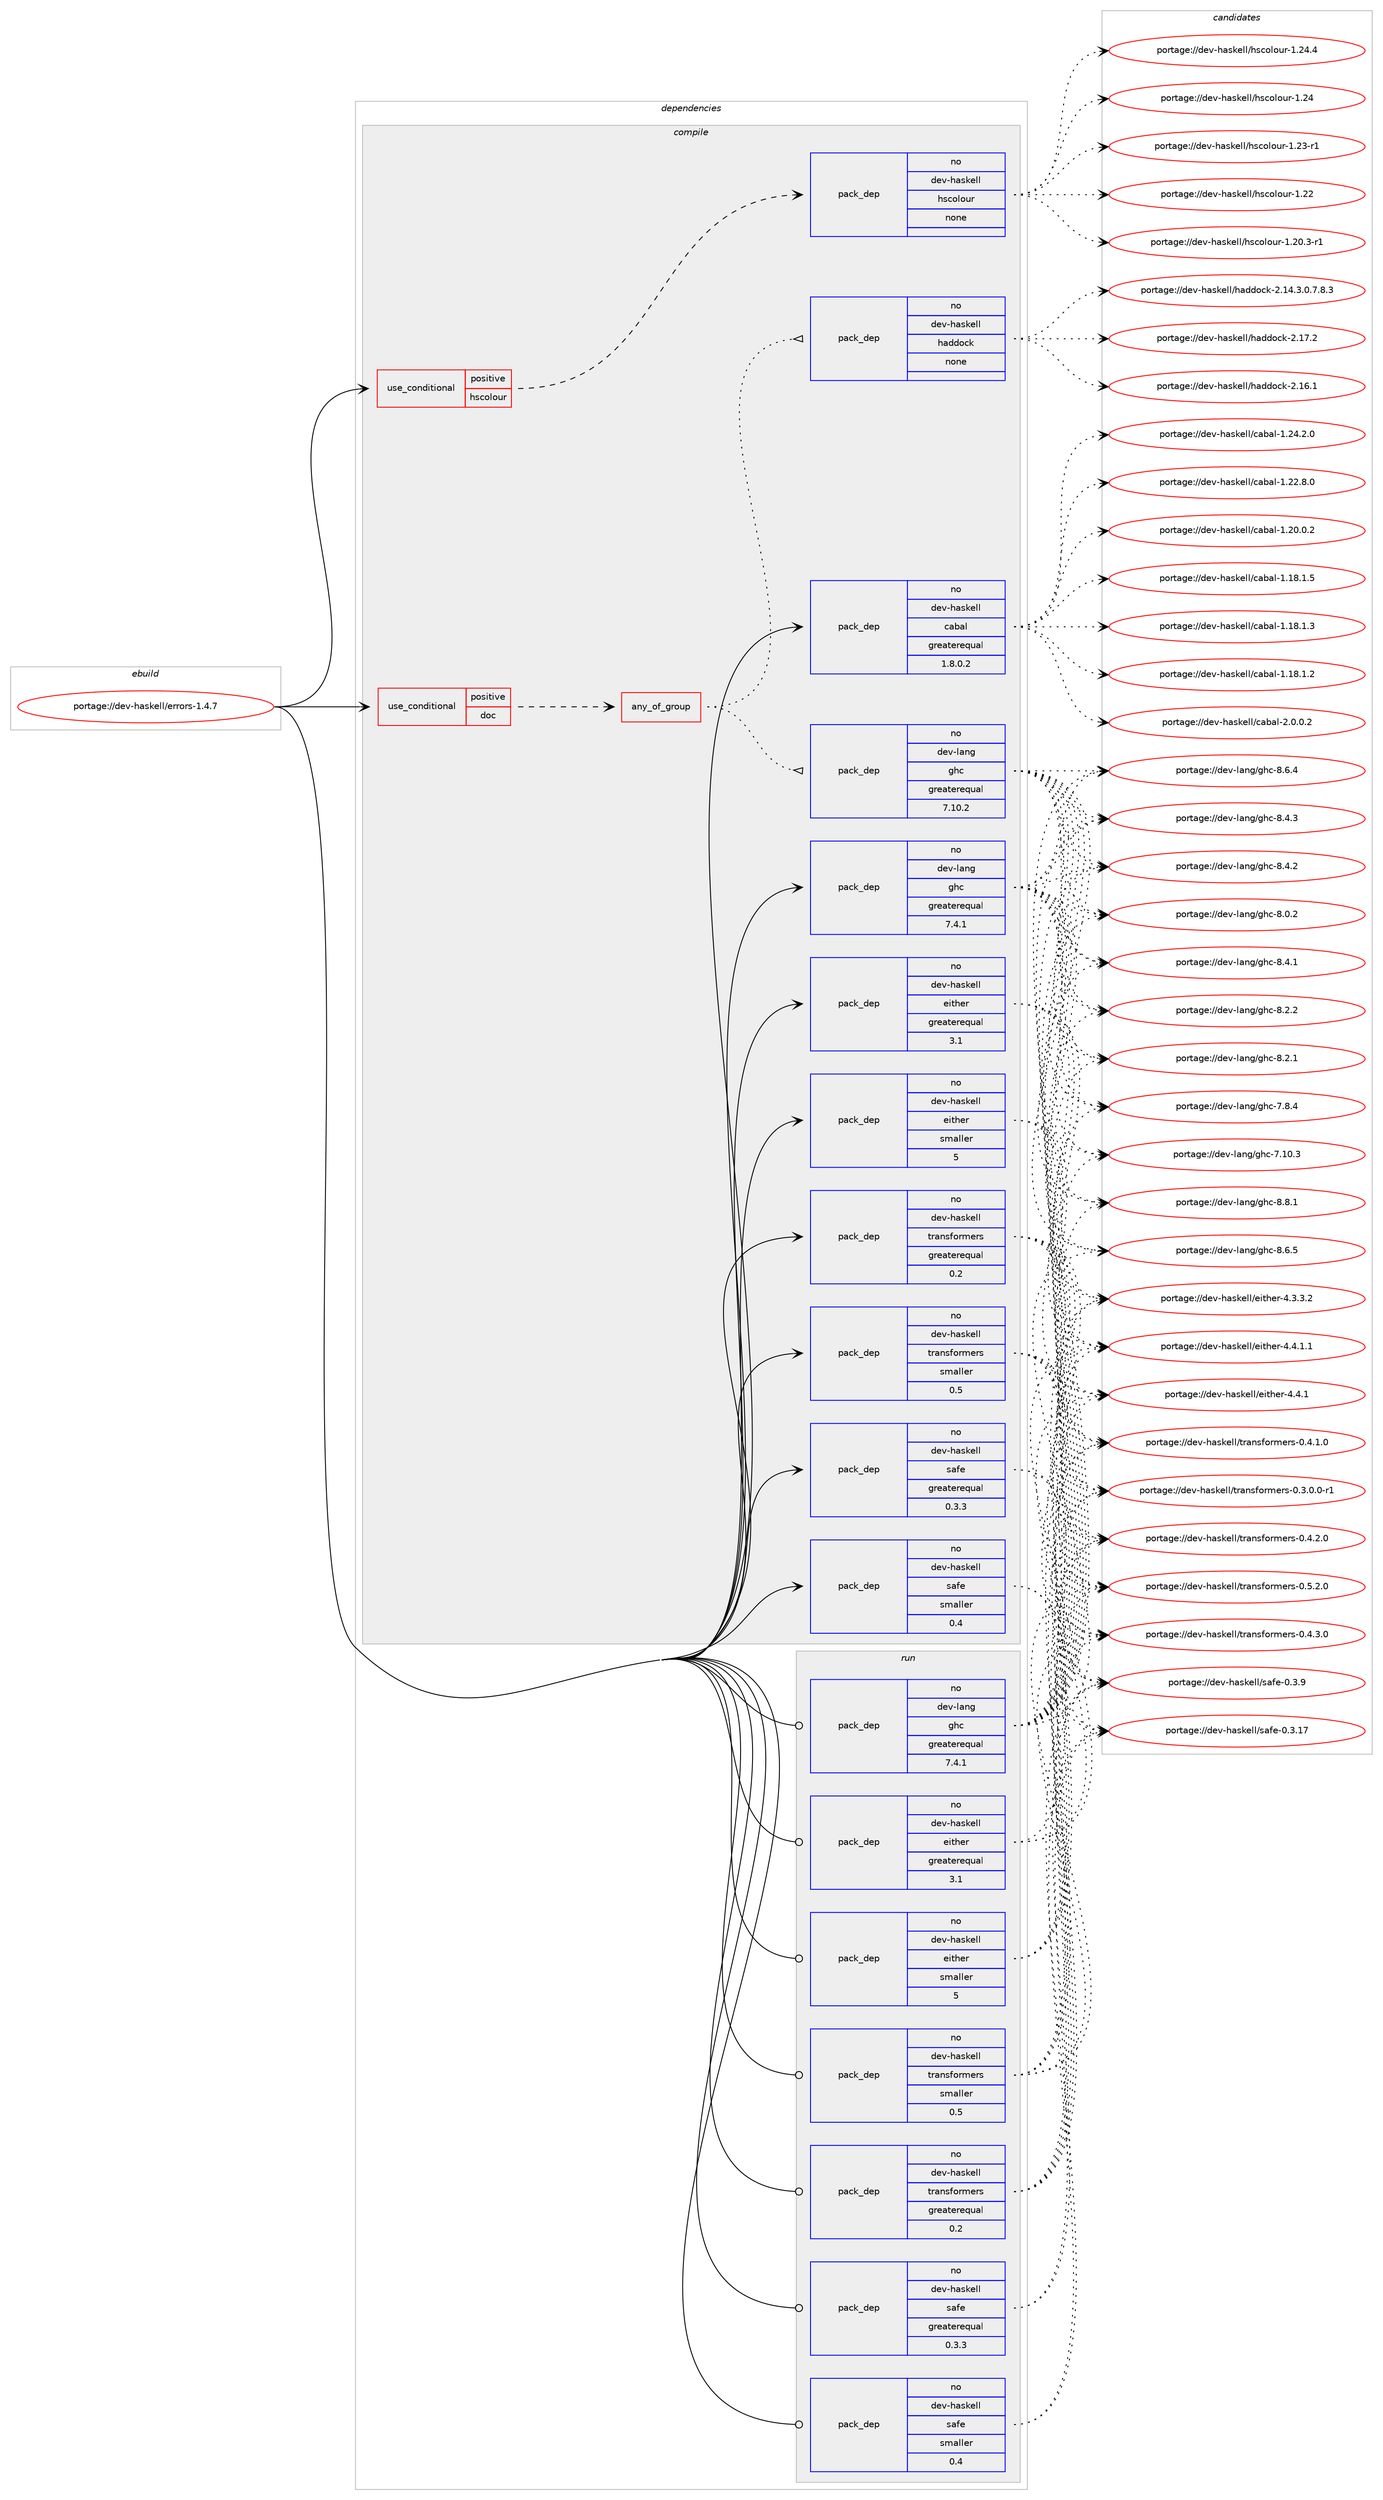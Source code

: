 digraph prolog {

# *************
# Graph options
# *************

newrank=true;
concentrate=true;
compound=true;
graph [rankdir=LR,fontname=Helvetica,fontsize=10,ranksep=1.5];#, ranksep=2.5, nodesep=0.2];
edge  [arrowhead=vee];
node  [fontname=Helvetica,fontsize=10];

# **********
# The ebuild
# **********

subgraph cluster_leftcol {
color=gray;
label=<<i>ebuild</i>>;
id [label="portage://dev-haskell/errors-1.4.7", color=red, width=4, href="../dev-haskell/errors-1.4.7.svg"];
}

# ****************
# The dependencies
# ****************

subgraph cluster_midcol {
color=gray;
label=<<i>dependencies</i>>;
subgraph cluster_compile {
fillcolor="#eeeeee";
style=filled;
label=<<i>compile</i>>;
subgraph cond134064 {
dependency563481 [label=<<TABLE BORDER="0" CELLBORDER="1" CELLSPACING="0" CELLPADDING="4"><TR><TD ROWSPAN="3" CELLPADDING="10">use_conditional</TD></TR><TR><TD>positive</TD></TR><TR><TD>doc</TD></TR></TABLE>>, shape=none, color=red];
subgraph any6486 {
dependency563482 [label=<<TABLE BORDER="0" CELLBORDER="1" CELLSPACING="0" CELLPADDING="4"><TR><TD CELLPADDING="10">any_of_group</TD></TR></TABLE>>, shape=none, color=red];subgraph pack422694 {
dependency563483 [label=<<TABLE BORDER="0" CELLBORDER="1" CELLSPACING="0" CELLPADDING="4" WIDTH="220"><TR><TD ROWSPAN="6" CELLPADDING="30">pack_dep</TD></TR><TR><TD WIDTH="110">no</TD></TR><TR><TD>dev-haskell</TD></TR><TR><TD>haddock</TD></TR><TR><TD>none</TD></TR><TR><TD></TD></TR></TABLE>>, shape=none, color=blue];
}
dependency563482:e -> dependency563483:w [weight=20,style="dotted",arrowhead="oinv"];
subgraph pack422695 {
dependency563484 [label=<<TABLE BORDER="0" CELLBORDER="1" CELLSPACING="0" CELLPADDING="4" WIDTH="220"><TR><TD ROWSPAN="6" CELLPADDING="30">pack_dep</TD></TR><TR><TD WIDTH="110">no</TD></TR><TR><TD>dev-lang</TD></TR><TR><TD>ghc</TD></TR><TR><TD>greaterequal</TD></TR><TR><TD>7.10.2</TD></TR></TABLE>>, shape=none, color=blue];
}
dependency563482:e -> dependency563484:w [weight=20,style="dotted",arrowhead="oinv"];
}
dependency563481:e -> dependency563482:w [weight=20,style="dashed",arrowhead="vee"];
}
id:e -> dependency563481:w [weight=20,style="solid",arrowhead="vee"];
subgraph cond134065 {
dependency563485 [label=<<TABLE BORDER="0" CELLBORDER="1" CELLSPACING="0" CELLPADDING="4"><TR><TD ROWSPAN="3" CELLPADDING="10">use_conditional</TD></TR><TR><TD>positive</TD></TR><TR><TD>hscolour</TD></TR></TABLE>>, shape=none, color=red];
subgraph pack422696 {
dependency563486 [label=<<TABLE BORDER="0" CELLBORDER="1" CELLSPACING="0" CELLPADDING="4" WIDTH="220"><TR><TD ROWSPAN="6" CELLPADDING="30">pack_dep</TD></TR><TR><TD WIDTH="110">no</TD></TR><TR><TD>dev-haskell</TD></TR><TR><TD>hscolour</TD></TR><TR><TD>none</TD></TR><TR><TD></TD></TR></TABLE>>, shape=none, color=blue];
}
dependency563485:e -> dependency563486:w [weight=20,style="dashed",arrowhead="vee"];
}
id:e -> dependency563485:w [weight=20,style="solid",arrowhead="vee"];
subgraph pack422697 {
dependency563487 [label=<<TABLE BORDER="0" CELLBORDER="1" CELLSPACING="0" CELLPADDING="4" WIDTH="220"><TR><TD ROWSPAN="6" CELLPADDING="30">pack_dep</TD></TR><TR><TD WIDTH="110">no</TD></TR><TR><TD>dev-haskell</TD></TR><TR><TD>cabal</TD></TR><TR><TD>greaterequal</TD></TR><TR><TD>1.8.0.2</TD></TR></TABLE>>, shape=none, color=blue];
}
id:e -> dependency563487:w [weight=20,style="solid",arrowhead="vee"];
subgraph pack422698 {
dependency563488 [label=<<TABLE BORDER="0" CELLBORDER="1" CELLSPACING="0" CELLPADDING="4" WIDTH="220"><TR><TD ROWSPAN="6" CELLPADDING="30">pack_dep</TD></TR><TR><TD WIDTH="110">no</TD></TR><TR><TD>dev-haskell</TD></TR><TR><TD>either</TD></TR><TR><TD>greaterequal</TD></TR><TR><TD>3.1</TD></TR></TABLE>>, shape=none, color=blue];
}
id:e -> dependency563488:w [weight=20,style="solid",arrowhead="vee"];
subgraph pack422699 {
dependency563489 [label=<<TABLE BORDER="0" CELLBORDER="1" CELLSPACING="0" CELLPADDING="4" WIDTH="220"><TR><TD ROWSPAN="6" CELLPADDING="30">pack_dep</TD></TR><TR><TD WIDTH="110">no</TD></TR><TR><TD>dev-haskell</TD></TR><TR><TD>either</TD></TR><TR><TD>smaller</TD></TR><TR><TD>5</TD></TR></TABLE>>, shape=none, color=blue];
}
id:e -> dependency563489:w [weight=20,style="solid",arrowhead="vee"];
subgraph pack422700 {
dependency563490 [label=<<TABLE BORDER="0" CELLBORDER="1" CELLSPACING="0" CELLPADDING="4" WIDTH="220"><TR><TD ROWSPAN="6" CELLPADDING="30">pack_dep</TD></TR><TR><TD WIDTH="110">no</TD></TR><TR><TD>dev-haskell</TD></TR><TR><TD>safe</TD></TR><TR><TD>greaterequal</TD></TR><TR><TD>0.3.3</TD></TR></TABLE>>, shape=none, color=blue];
}
id:e -> dependency563490:w [weight=20,style="solid",arrowhead="vee"];
subgraph pack422701 {
dependency563491 [label=<<TABLE BORDER="0" CELLBORDER="1" CELLSPACING="0" CELLPADDING="4" WIDTH="220"><TR><TD ROWSPAN="6" CELLPADDING="30">pack_dep</TD></TR><TR><TD WIDTH="110">no</TD></TR><TR><TD>dev-haskell</TD></TR><TR><TD>safe</TD></TR><TR><TD>smaller</TD></TR><TR><TD>0.4</TD></TR></TABLE>>, shape=none, color=blue];
}
id:e -> dependency563491:w [weight=20,style="solid",arrowhead="vee"];
subgraph pack422702 {
dependency563492 [label=<<TABLE BORDER="0" CELLBORDER="1" CELLSPACING="0" CELLPADDING="4" WIDTH="220"><TR><TD ROWSPAN="6" CELLPADDING="30">pack_dep</TD></TR><TR><TD WIDTH="110">no</TD></TR><TR><TD>dev-haskell</TD></TR><TR><TD>transformers</TD></TR><TR><TD>greaterequal</TD></TR><TR><TD>0.2</TD></TR></TABLE>>, shape=none, color=blue];
}
id:e -> dependency563492:w [weight=20,style="solid",arrowhead="vee"];
subgraph pack422703 {
dependency563493 [label=<<TABLE BORDER="0" CELLBORDER="1" CELLSPACING="0" CELLPADDING="4" WIDTH="220"><TR><TD ROWSPAN="6" CELLPADDING="30">pack_dep</TD></TR><TR><TD WIDTH="110">no</TD></TR><TR><TD>dev-haskell</TD></TR><TR><TD>transformers</TD></TR><TR><TD>smaller</TD></TR><TR><TD>0.5</TD></TR></TABLE>>, shape=none, color=blue];
}
id:e -> dependency563493:w [weight=20,style="solid",arrowhead="vee"];
subgraph pack422704 {
dependency563494 [label=<<TABLE BORDER="0" CELLBORDER="1" CELLSPACING="0" CELLPADDING="4" WIDTH="220"><TR><TD ROWSPAN="6" CELLPADDING="30">pack_dep</TD></TR><TR><TD WIDTH="110">no</TD></TR><TR><TD>dev-lang</TD></TR><TR><TD>ghc</TD></TR><TR><TD>greaterequal</TD></TR><TR><TD>7.4.1</TD></TR></TABLE>>, shape=none, color=blue];
}
id:e -> dependency563494:w [weight=20,style="solid",arrowhead="vee"];
}
subgraph cluster_compileandrun {
fillcolor="#eeeeee";
style=filled;
label=<<i>compile and run</i>>;
}
subgraph cluster_run {
fillcolor="#eeeeee";
style=filled;
label=<<i>run</i>>;
subgraph pack422705 {
dependency563495 [label=<<TABLE BORDER="0" CELLBORDER="1" CELLSPACING="0" CELLPADDING="4" WIDTH="220"><TR><TD ROWSPAN="6" CELLPADDING="30">pack_dep</TD></TR><TR><TD WIDTH="110">no</TD></TR><TR><TD>dev-haskell</TD></TR><TR><TD>either</TD></TR><TR><TD>greaterequal</TD></TR><TR><TD>3.1</TD></TR></TABLE>>, shape=none, color=blue];
}
id:e -> dependency563495:w [weight=20,style="solid",arrowhead="odot"];
subgraph pack422706 {
dependency563496 [label=<<TABLE BORDER="0" CELLBORDER="1" CELLSPACING="0" CELLPADDING="4" WIDTH="220"><TR><TD ROWSPAN="6" CELLPADDING="30">pack_dep</TD></TR><TR><TD WIDTH="110">no</TD></TR><TR><TD>dev-haskell</TD></TR><TR><TD>either</TD></TR><TR><TD>smaller</TD></TR><TR><TD>5</TD></TR></TABLE>>, shape=none, color=blue];
}
id:e -> dependency563496:w [weight=20,style="solid",arrowhead="odot"];
subgraph pack422707 {
dependency563497 [label=<<TABLE BORDER="0" CELLBORDER="1" CELLSPACING="0" CELLPADDING="4" WIDTH="220"><TR><TD ROWSPAN="6" CELLPADDING="30">pack_dep</TD></TR><TR><TD WIDTH="110">no</TD></TR><TR><TD>dev-haskell</TD></TR><TR><TD>safe</TD></TR><TR><TD>greaterequal</TD></TR><TR><TD>0.3.3</TD></TR></TABLE>>, shape=none, color=blue];
}
id:e -> dependency563497:w [weight=20,style="solid",arrowhead="odot"];
subgraph pack422708 {
dependency563498 [label=<<TABLE BORDER="0" CELLBORDER="1" CELLSPACING="0" CELLPADDING="4" WIDTH="220"><TR><TD ROWSPAN="6" CELLPADDING="30">pack_dep</TD></TR><TR><TD WIDTH="110">no</TD></TR><TR><TD>dev-haskell</TD></TR><TR><TD>safe</TD></TR><TR><TD>smaller</TD></TR><TR><TD>0.4</TD></TR></TABLE>>, shape=none, color=blue];
}
id:e -> dependency563498:w [weight=20,style="solid",arrowhead="odot"];
subgraph pack422709 {
dependency563499 [label=<<TABLE BORDER="0" CELLBORDER="1" CELLSPACING="0" CELLPADDING="4" WIDTH="220"><TR><TD ROWSPAN="6" CELLPADDING="30">pack_dep</TD></TR><TR><TD WIDTH="110">no</TD></TR><TR><TD>dev-haskell</TD></TR><TR><TD>transformers</TD></TR><TR><TD>greaterequal</TD></TR><TR><TD>0.2</TD></TR></TABLE>>, shape=none, color=blue];
}
id:e -> dependency563499:w [weight=20,style="solid",arrowhead="odot"];
subgraph pack422710 {
dependency563500 [label=<<TABLE BORDER="0" CELLBORDER="1" CELLSPACING="0" CELLPADDING="4" WIDTH="220"><TR><TD ROWSPAN="6" CELLPADDING="30">pack_dep</TD></TR><TR><TD WIDTH="110">no</TD></TR><TR><TD>dev-haskell</TD></TR><TR><TD>transformers</TD></TR><TR><TD>smaller</TD></TR><TR><TD>0.5</TD></TR></TABLE>>, shape=none, color=blue];
}
id:e -> dependency563500:w [weight=20,style="solid",arrowhead="odot"];
subgraph pack422711 {
dependency563501 [label=<<TABLE BORDER="0" CELLBORDER="1" CELLSPACING="0" CELLPADDING="4" WIDTH="220"><TR><TD ROWSPAN="6" CELLPADDING="30">pack_dep</TD></TR><TR><TD WIDTH="110">no</TD></TR><TR><TD>dev-lang</TD></TR><TR><TD>ghc</TD></TR><TR><TD>greaterequal</TD></TR><TR><TD>7.4.1</TD></TR></TABLE>>, shape=none, color=blue];
}
id:e -> dependency563501:w [weight=20,style="solid",arrowhead="odot"];
}
}

# **************
# The candidates
# **************

subgraph cluster_choices {
rank=same;
color=gray;
label=<<i>candidates</i>>;

subgraph choice422694 {
color=black;
nodesep=1;
choice100101118451049711510710110810847104971001001119910745504649554650 [label="portage://dev-haskell/haddock-2.17.2", color=red, width=4,href="../dev-haskell/haddock-2.17.2.svg"];
choice100101118451049711510710110810847104971001001119910745504649544649 [label="portage://dev-haskell/haddock-2.16.1", color=red, width=4,href="../dev-haskell/haddock-2.16.1.svg"];
choice1001011184510497115107101108108471049710010011199107455046495246514648465546564651 [label="portage://dev-haskell/haddock-2.14.3.0.7.8.3", color=red, width=4,href="../dev-haskell/haddock-2.14.3.0.7.8.3.svg"];
dependency563483:e -> choice100101118451049711510710110810847104971001001119910745504649554650:w [style=dotted,weight="100"];
dependency563483:e -> choice100101118451049711510710110810847104971001001119910745504649544649:w [style=dotted,weight="100"];
dependency563483:e -> choice1001011184510497115107101108108471049710010011199107455046495246514648465546564651:w [style=dotted,weight="100"];
}
subgraph choice422695 {
color=black;
nodesep=1;
choice10010111845108971101034710310499455646564649 [label="portage://dev-lang/ghc-8.8.1", color=red, width=4,href="../dev-lang/ghc-8.8.1.svg"];
choice10010111845108971101034710310499455646544653 [label="portage://dev-lang/ghc-8.6.5", color=red, width=4,href="../dev-lang/ghc-8.6.5.svg"];
choice10010111845108971101034710310499455646544652 [label="portage://dev-lang/ghc-8.6.4", color=red, width=4,href="../dev-lang/ghc-8.6.4.svg"];
choice10010111845108971101034710310499455646524651 [label="portage://dev-lang/ghc-8.4.3", color=red, width=4,href="../dev-lang/ghc-8.4.3.svg"];
choice10010111845108971101034710310499455646524650 [label="portage://dev-lang/ghc-8.4.2", color=red, width=4,href="../dev-lang/ghc-8.4.2.svg"];
choice10010111845108971101034710310499455646524649 [label="portage://dev-lang/ghc-8.4.1", color=red, width=4,href="../dev-lang/ghc-8.4.1.svg"];
choice10010111845108971101034710310499455646504650 [label="portage://dev-lang/ghc-8.2.2", color=red, width=4,href="../dev-lang/ghc-8.2.2.svg"];
choice10010111845108971101034710310499455646504649 [label="portage://dev-lang/ghc-8.2.1", color=red, width=4,href="../dev-lang/ghc-8.2.1.svg"];
choice10010111845108971101034710310499455646484650 [label="portage://dev-lang/ghc-8.0.2", color=red, width=4,href="../dev-lang/ghc-8.0.2.svg"];
choice10010111845108971101034710310499455546564652 [label="portage://dev-lang/ghc-7.8.4", color=red, width=4,href="../dev-lang/ghc-7.8.4.svg"];
choice1001011184510897110103471031049945554649484651 [label="portage://dev-lang/ghc-7.10.3", color=red, width=4,href="../dev-lang/ghc-7.10.3.svg"];
dependency563484:e -> choice10010111845108971101034710310499455646564649:w [style=dotted,weight="100"];
dependency563484:e -> choice10010111845108971101034710310499455646544653:w [style=dotted,weight="100"];
dependency563484:e -> choice10010111845108971101034710310499455646544652:w [style=dotted,weight="100"];
dependency563484:e -> choice10010111845108971101034710310499455646524651:w [style=dotted,weight="100"];
dependency563484:e -> choice10010111845108971101034710310499455646524650:w [style=dotted,weight="100"];
dependency563484:e -> choice10010111845108971101034710310499455646524649:w [style=dotted,weight="100"];
dependency563484:e -> choice10010111845108971101034710310499455646504650:w [style=dotted,weight="100"];
dependency563484:e -> choice10010111845108971101034710310499455646504649:w [style=dotted,weight="100"];
dependency563484:e -> choice10010111845108971101034710310499455646484650:w [style=dotted,weight="100"];
dependency563484:e -> choice10010111845108971101034710310499455546564652:w [style=dotted,weight="100"];
dependency563484:e -> choice1001011184510897110103471031049945554649484651:w [style=dotted,weight="100"];
}
subgraph choice422696 {
color=black;
nodesep=1;
choice1001011184510497115107101108108471041159911110811111711445494650524652 [label="portage://dev-haskell/hscolour-1.24.4", color=red, width=4,href="../dev-haskell/hscolour-1.24.4.svg"];
choice100101118451049711510710110810847104115991111081111171144549465052 [label="portage://dev-haskell/hscolour-1.24", color=red, width=4,href="../dev-haskell/hscolour-1.24.svg"];
choice1001011184510497115107101108108471041159911110811111711445494650514511449 [label="portage://dev-haskell/hscolour-1.23-r1", color=red, width=4,href="../dev-haskell/hscolour-1.23-r1.svg"];
choice100101118451049711510710110810847104115991111081111171144549465050 [label="portage://dev-haskell/hscolour-1.22", color=red, width=4,href="../dev-haskell/hscolour-1.22.svg"];
choice10010111845104971151071011081084710411599111108111117114454946504846514511449 [label="portage://dev-haskell/hscolour-1.20.3-r1", color=red, width=4,href="../dev-haskell/hscolour-1.20.3-r1.svg"];
dependency563486:e -> choice1001011184510497115107101108108471041159911110811111711445494650524652:w [style=dotted,weight="100"];
dependency563486:e -> choice100101118451049711510710110810847104115991111081111171144549465052:w [style=dotted,weight="100"];
dependency563486:e -> choice1001011184510497115107101108108471041159911110811111711445494650514511449:w [style=dotted,weight="100"];
dependency563486:e -> choice100101118451049711510710110810847104115991111081111171144549465050:w [style=dotted,weight="100"];
dependency563486:e -> choice10010111845104971151071011081084710411599111108111117114454946504846514511449:w [style=dotted,weight="100"];
}
subgraph choice422697 {
color=black;
nodesep=1;
choice100101118451049711510710110810847999798971084550464846484650 [label="portage://dev-haskell/cabal-2.0.0.2", color=red, width=4,href="../dev-haskell/cabal-2.0.0.2.svg"];
choice10010111845104971151071011081084799979897108454946505246504648 [label="portage://dev-haskell/cabal-1.24.2.0", color=red, width=4,href="../dev-haskell/cabal-1.24.2.0.svg"];
choice10010111845104971151071011081084799979897108454946505046564648 [label="portage://dev-haskell/cabal-1.22.8.0", color=red, width=4,href="../dev-haskell/cabal-1.22.8.0.svg"];
choice10010111845104971151071011081084799979897108454946504846484650 [label="portage://dev-haskell/cabal-1.20.0.2", color=red, width=4,href="../dev-haskell/cabal-1.20.0.2.svg"];
choice10010111845104971151071011081084799979897108454946495646494653 [label="portage://dev-haskell/cabal-1.18.1.5", color=red, width=4,href="../dev-haskell/cabal-1.18.1.5.svg"];
choice10010111845104971151071011081084799979897108454946495646494651 [label="portage://dev-haskell/cabal-1.18.1.3", color=red, width=4,href="../dev-haskell/cabal-1.18.1.3.svg"];
choice10010111845104971151071011081084799979897108454946495646494650 [label="portage://dev-haskell/cabal-1.18.1.2", color=red, width=4,href="../dev-haskell/cabal-1.18.1.2.svg"];
dependency563487:e -> choice100101118451049711510710110810847999798971084550464846484650:w [style=dotted,weight="100"];
dependency563487:e -> choice10010111845104971151071011081084799979897108454946505246504648:w [style=dotted,weight="100"];
dependency563487:e -> choice10010111845104971151071011081084799979897108454946505046564648:w [style=dotted,weight="100"];
dependency563487:e -> choice10010111845104971151071011081084799979897108454946504846484650:w [style=dotted,weight="100"];
dependency563487:e -> choice10010111845104971151071011081084799979897108454946495646494653:w [style=dotted,weight="100"];
dependency563487:e -> choice10010111845104971151071011081084799979897108454946495646494651:w [style=dotted,weight="100"];
dependency563487:e -> choice10010111845104971151071011081084799979897108454946495646494650:w [style=dotted,weight="100"];
}
subgraph choice422698 {
color=black;
nodesep=1;
choice1001011184510497115107101108108471011051161041011144552465246494649 [label="portage://dev-haskell/either-4.4.1.1", color=red, width=4,href="../dev-haskell/either-4.4.1.1.svg"];
choice100101118451049711510710110810847101105116104101114455246524649 [label="portage://dev-haskell/either-4.4.1", color=red, width=4,href="../dev-haskell/either-4.4.1.svg"];
choice1001011184510497115107101108108471011051161041011144552465146514650 [label="portage://dev-haskell/either-4.3.3.2", color=red, width=4,href="../dev-haskell/either-4.3.3.2.svg"];
dependency563488:e -> choice1001011184510497115107101108108471011051161041011144552465246494649:w [style=dotted,weight="100"];
dependency563488:e -> choice100101118451049711510710110810847101105116104101114455246524649:w [style=dotted,weight="100"];
dependency563488:e -> choice1001011184510497115107101108108471011051161041011144552465146514650:w [style=dotted,weight="100"];
}
subgraph choice422699 {
color=black;
nodesep=1;
choice1001011184510497115107101108108471011051161041011144552465246494649 [label="portage://dev-haskell/either-4.4.1.1", color=red, width=4,href="../dev-haskell/either-4.4.1.1.svg"];
choice100101118451049711510710110810847101105116104101114455246524649 [label="portage://dev-haskell/either-4.4.1", color=red, width=4,href="../dev-haskell/either-4.4.1.svg"];
choice1001011184510497115107101108108471011051161041011144552465146514650 [label="portage://dev-haskell/either-4.3.3.2", color=red, width=4,href="../dev-haskell/either-4.3.3.2.svg"];
dependency563489:e -> choice1001011184510497115107101108108471011051161041011144552465246494649:w [style=dotted,weight="100"];
dependency563489:e -> choice100101118451049711510710110810847101105116104101114455246524649:w [style=dotted,weight="100"];
dependency563489:e -> choice1001011184510497115107101108108471011051161041011144552465146514650:w [style=dotted,weight="100"];
}
subgraph choice422700 {
color=black;
nodesep=1;
choice10010111845104971151071011081084711597102101454846514657 [label="portage://dev-haskell/safe-0.3.9", color=red, width=4,href="../dev-haskell/safe-0.3.9.svg"];
choice1001011184510497115107101108108471159710210145484651464955 [label="portage://dev-haskell/safe-0.3.17", color=red, width=4,href="../dev-haskell/safe-0.3.17.svg"];
dependency563490:e -> choice10010111845104971151071011081084711597102101454846514657:w [style=dotted,weight="100"];
dependency563490:e -> choice1001011184510497115107101108108471159710210145484651464955:w [style=dotted,weight="100"];
}
subgraph choice422701 {
color=black;
nodesep=1;
choice10010111845104971151071011081084711597102101454846514657 [label="portage://dev-haskell/safe-0.3.9", color=red, width=4,href="../dev-haskell/safe-0.3.9.svg"];
choice1001011184510497115107101108108471159710210145484651464955 [label="portage://dev-haskell/safe-0.3.17", color=red, width=4,href="../dev-haskell/safe-0.3.17.svg"];
dependency563491:e -> choice10010111845104971151071011081084711597102101454846514657:w [style=dotted,weight="100"];
dependency563491:e -> choice1001011184510497115107101108108471159710210145484651464955:w [style=dotted,weight="100"];
}
subgraph choice422702 {
color=black;
nodesep=1;
choice100101118451049711510710110810847116114971101151021111141091011141154548465346504648 [label="portage://dev-haskell/transformers-0.5.2.0", color=red, width=4,href="../dev-haskell/transformers-0.5.2.0.svg"];
choice100101118451049711510710110810847116114971101151021111141091011141154548465246514648 [label="portage://dev-haskell/transformers-0.4.3.0", color=red, width=4,href="../dev-haskell/transformers-0.4.3.0.svg"];
choice100101118451049711510710110810847116114971101151021111141091011141154548465246504648 [label="portage://dev-haskell/transformers-0.4.2.0", color=red, width=4,href="../dev-haskell/transformers-0.4.2.0.svg"];
choice100101118451049711510710110810847116114971101151021111141091011141154548465246494648 [label="portage://dev-haskell/transformers-0.4.1.0", color=red, width=4,href="../dev-haskell/transformers-0.4.1.0.svg"];
choice1001011184510497115107101108108471161149711011510211111410910111411545484651464846484511449 [label="portage://dev-haskell/transformers-0.3.0.0-r1", color=red, width=4,href="../dev-haskell/transformers-0.3.0.0-r1.svg"];
dependency563492:e -> choice100101118451049711510710110810847116114971101151021111141091011141154548465346504648:w [style=dotted,weight="100"];
dependency563492:e -> choice100101118451049711510710110810847116114971101151021111141091011141154548465246514648:w [style=dotted,weight="100"];
dependency563492:e -> choice100101118451049711510710110810847116114971101151021111141091011141154548465246504648:w [style=dotted,weight="100"];
dependency563492:e -> choice100101118451049711510710110810847116114971101151021111141091011141154548465246494648:w [style=dotted,weight="100"];
dependency563492:e -> choice1001011184510497115107101108108471161149711011510211111410910111411545484651464846484511449:w [style=dotted,weight="100"];
}
subgraph choice422703 {
color=black;
nodesep=1;
choice100101118451049711510710110810847116114971101151021111141091011141154548465346504648 [label="portage://dev-haskell/transformers-0.5.2.0", color=red, width=4,href="../dev-haskell/transformers-0.5.2.0.svg"];
choice100101118451049711510710110810847116114971101151021111141091011141154548465246514648 [label="portage://dev-haskell/transformers-0.4.3.0", color=red, width=4,href="../dev-haskell/transformers-0.4.3.0.svg"];
choice100101118451049711510710110810847116114971101151021111141091011141154548465246504648 [label="portage://dev-haskell/transformers-0.4.2.0", color=red, width=4,href="../dev-haskell/transformers-0.4.2.0.svg"];
choice100101118451049711510710110810847116114971101151021111141091011141154548465246494648 [label="portage://dev-haskell/transformers-0.4.1.0", color=red, width=4,href="../dev-haskell/transformers-0.4.1.0.svg"];
choice1001011184510497115107101108108471161149711011510211111410910111411545484651464846484511449 [label="portage://dev-haskell/transformers-0.3.0.0-r1", color=red, width=4,href="../dev-haskell/transformers-0.3.0.0-r1.svg"];
dependency563493:e -> choice100101118451049711510710110810847116114971101151021111141091011141154548465346504648:w [style=dotted,weight="100"];
dependency563493:e -> choice100101118451049711510710110810847116114971101151021111141091011141154548465246514648:w [style=dotted,weight="100"];
dependency563493:e -> choice100101118451049711510710110810847116114971101151021111141091011141154548465246504648:w [style=dotted,weight="100"];
dependency563493:e -> choice100101118451049711510710110810847116114971101151021111141091011141154548465246494648:w [style=dotted,weight="100"];
dependency563493:e -> choice1001011184510497115107101108108471161149711011510211111410910111411545484651464846484511449:w [style=dotted,weight="100"];
}
subgraph choice422704 {
color=black;
nodesep=1;
choice10010111845108971101034710310499455646564649 [label="portage://dev-lang/ghc-8.8.1", color=red, width=4,href="../dev-lang/ghc-8.8.1.svg"];
choice10010111845108971101034710310499455646544653 [label="portage://dev-lang/ghc-8.6.5", color=red, width=4,href="../dev-lang/ghc-8.6.5.svg"];
choice10010111845108971101034710310499455646544652 [label="portage://dev-lang/ghc-8.6.4", color=red, width=4,href="../dev-lang/ghc-8.6.4.svg"];
choice10010111845108971101034710310499455646524651 [label="portage://dev-lang/ghc-8.4.3", color=red, width=4,href="../dev-lang/ghc-8.4.3.svg"];
choice10010111845108971101034710310499455646524650 [label="portage://dev-lang/ghc-8.4.2", color=red, width=4,href="../dev-lang/ghc-8.4.2.svg"];
choice10010111845108971101034710310499455646524649 [label="portage://dev-lang/ghc-8.4.1", color=red, width=4,href="../dev-lang/ghc-8.4.1.svg"];
choice10010111845108971101034710310499455646504650 [label="portage://dev-lang/ghc-8.2.2", color=red, width=4,href="../dev-lang/ghc-8.2.2.svg"];
choice10010111845108971101034710310499455646504649 [label="portage://dev-lang/ghc-8.2.1", color=red, width=4,href="../dev-lang/ghc-8.2.1.svg"];
choice10010111845108971101034710310499455646484650 [label="portage://dev-lang/ghc-8.0.2", color=red, width=4,href="../dev-lang/ghc-8.0.2.svg"];
choice10010111845108971101034710310499455546564652 [label="portage://dev-lang/ghc-7.8.4", color=red, width=4,href="../dev-lang/ghc-7.8.4.svg"];
choice1001011184510897110103471031049945554649484651 [label="portage://dev-lang/ghc-7.10.3", color=red, width=4,href="../dev-lang/ghc-7.10.3.svg"];
dependency563494:e -> choice10010111845108971101034710310499455646564649:w [style=dotted,weight="100"];
dependency563494:e -> choice10010111845108971101034710310499455646544653:w [style=dotted,weight="100"];
dependency563494:e -> choice10010111845108971101034710310499455646544652:w [style=dotted,weight="100"];
dependency563494:e -> choice10010111845108971101034710310499455646524651:w [style=dotted,weight="100"];
dependency563494:e -> choice10010111845108971101034710310499455646524650:w [style=dotted,weight="100"];
dependency563494:e -> choice10010111845108971101034710310499455646524649:w [style=dotted,weight="100"];
dependency563494:e -> choice10010111845108971101034710310499455646504650:w [style=dotted,weight="100"];
dependency563494:e -> choice10010111845108971101034710310499455646504649:w [style=dotted,weight="100"];
dependency563494:e -> choice10010111845108971101034710310499455646484650:w [style=dotted,weight="100"];
dependency563494:e -> choice10010111845108971101034710310499455546564652:w [style=dotted,weight="100"];
dependency563494:e -> choice1001011184510897110103471031049945554649484651:w [style=dotted,weight="100"];
}
subgraph choice422705 {
color=black;
nodesep=1;
choice1001011184510497115107101108108471011051161041011144552465246494649 [label="portage://dev-haskell/either-4.4.1.1", color=red, width=4,href="../dev-haskell/either-4.4.1.1.svg"];
choice100101118451049711510710110810847101105116104101114455246524649 [label="portage://dev-haskell/either-4.4.1", color=red, width=4,href="../dev-haskell/either-4.4.1.svg"];
choice1001011184510497115107101108108471011051161041011144552465146514650 [label="portage://dev-haskell/either-4.3.3.2", color=red, width=4,href="../dev-haskell/either-4.3.3.2.svg"];
dependency563495:e -> choice1001011184510497115107101108108471011051161041011144552465246494649:w [style=dotted,weight="100"];
dependency563495:e -> choice100101118451049711510710110810847101105116104101114455246524649:w [style=dotted,weight="100"];
dependency563495:e -> choice1001011184510497115107101108108471011051161041011144552465146514650:w [style=dotted,weight="100"];
}
subgraph choice422706 {
color=black;
nodesep=1;
choice1001011184510497115107101108108471011051161041011144552465246494649 [label="portage://dev-haskell/either-4.4.1.1", color=red, width=4,href="../dev-haskell/either-4.4.1.1.svg"];
choice100101118451049711510710110810847101105116104101114455246524649 [label="portage://dev-haskell/either-4.4.1", color=red, width=4,href="../dev-haskell/either-4.4.1.svg"];
choice1001011184510497115107101108108471011051161041011144552465146514650 [label="portage://dev-haskell/either-4.3.3.2", color=red, width=4,href="../dev-haskell/either-4.3.3.2.svg"];
dependency563496:e -> choice1001011184510497115107101108108471011051161041011144552465246494649:w [style=dotted,weight="100"];
dependency563496:e -> choice100101118451049711510710110810847101105116104101114455246524649:w [style=dotted,weight="100"];
dependency563496:e -> choice1001011184510497115107101108108471011051161041011144552465146514650:w [style=dotted,weight="100"];
}
subgraph choice422707 {
color=black;
nodesep=1;
choice10010111845104971151071011081084711597102101454846514657 [label="portage://dev-haskell/safe-0.3.9", color=red, width=4,href="../dev-haskell/safe-0.3.9.svg"];
choice1001011184510497115107101108108471159710210145484651464955 [label="portage://dev-haskell/safe-0.3.17", color=red, width=4,href="../dev-haskell/safe-0.3.17.svg"];
dependency563497:e -> choice10010111845104971151071011081084711597102101454846514657:w [style=dotted,weight="100"];
dependency563497:e -> choice1001011184510497115107101108108471159710210145484651464955:w [style=dotted,weight="100"];
}
subgraph choice422708 {
color=black;
nodesep=1;
choice10010111845104971151071011081084711597102101454846514657 [label="portage://dev-haskell/safe-0.3.9", color=red, width=4,href="../dev-haskell/safe-0.3.9.svg"];
choice1001011184510497115107101108108471159710210145484651464955 [label="portage://dev-haskell/safe-0.3.17", color=red, width=4,href="../dev-haskell/safe-0.3.17.svg"];
dependency563498:e -> choice10010111845104971151071011081084711597102101454846514657:w [style=dotted,weight="100"];
dependency563498:e -> choice1001011184510497115107101108108471159710210145484651464955:w [style=dotted,weight="100"];
}
subgraph choice422709 {
color=black;
nodesep=1;
choice100101118451049711510710110810847116114971101151021111141091011141154548465346504648 [label="portage://dev-haskell/transformers-0.5.2.0", color=red, width=4,href="../dev-haskell/transformers-0.5.2.0.svg"];
choice100101118451049711510710110810847116114971101151021111141091011141154548465246514648 [label="portage://dev-haskell/transformers-0.4.3.0", color=red, width=4,href="../dev-haskell/transformers-0.4.3.0.svg"];
choice100101118451049711510710110810847116114971101151021111141091011141154548465246504648 [label="portage://dev-haskell/transformers-0.4.2.0", color=red, width=4,href="../dev-haskell/transformers-0.4.2.0.svg"];
choice100101118451049711510710110810847116114971101151021111141091011141154548465246494648 [label="portage://dev-haskell/transformers-0.4.1.0", color=red, width=4,href="../dev-haskell/transformers-0.4.1.0.svg"];
choice1001011184510497115107101108108471161149711011510211111410910111411545484651464846484511449 [label="portage://dev-haskell/transformers-0.3.0.0-r1", color=red, width=4,href="../dev-haskell/transformers-0.3.0.0-r1.svg"];
dependency563499:e -> choice100101118451049711510710110810847116114971101151021111141091011141154548465346504648:w [style=dotted,weight="100"];
dependency563499:e -> choice100101118451049711510710110810847116114971101151021111141091011141154548465246514648:w [style=dotted,weight="100"];
dependency563499:e -> choice100101118451049711510710110810847116114971101151021111141091011141154548465246504648:w [style=dotted,weight="100"];
dependency563499:e -> choice100101118451049711510710110810847116114971101151021111141091011141154548465246494648:w [style=dotted,weight="100"];
dependency563499:e -> choice1001011184510497115107101108108471161149711011510211111410910111411545484651464846484511449:w [style=dotted,weight="100"];
}
subgraph choice422710 {
color=black;
nodesep=1;
choice100101118451049711510710110810847116114971101151021111141091011141154548465346504648 [label="portage://dev-haskell/transformers-0.5.2.0", color=red, width=4,href="../dev-haskell/transformers-0.5.2.0.svg"];
choice100101118451049711510710110810847116114971101151021111141091011141154548465246514648 [label="portage://dev-haskell/transformers-0.4.3.0", color=red, width=4,href="../dev-haskell/transformers-0.4.3.0.svg"];
choice100101118451049711510710110810847116114971101151021111141091011141154548465246504648 [label="portage://dev-haskell/transformers-0.4.2.0", color=red, width=4,href="../dev-haskell/transformers-0.4.2.0.svg"];
choice100101118451049711510710110810847116114971101151021111141091011141154548465246494648 [label="portage://dev-haskell/transformers-0.4.1.0", color=red, width=4,href="../dev-haskell/transformers-0.4.1.0.svg"];
choice1001011184510497115107101108108471161149711011510211111410910111411545484651464846484511449 [label="portage://dev-haskell/transformers-0.3.0.0-r1", color=red, width=4,href="../dev-haskell/transformers-0.3.0.0-r1.svg"];
dependency563500:e -> choice100101118451049711510710110810847116114971101151021111141091011141154548465346504648:w [style=dotted,weight="100"];
dependency563500:e -> choice100101118451049711510710110810847116114971101151021111141091011141154548465246514648:w [style=dotted,weight="100"];
dependency563500:e -> choice100101118451049711510710110810847116114971101151021111141091011141154548465246504648:w [style=dotted,weight="100"];
dependency563500:e -> choice100101118451049711510710110810847116114971101151021111141091011141154548465246494648:w [style=dotted,weight="100"];
dependency563500:e -> choice1001011184510497115107101108108471161149711011510211111410910111411545484651464846484511449:w [style=dotted,weight="100"];
}
subgraph choice422711 {
color=black;
nodesep=1;
choice10010111845108971101034710310499455646564649 [label="portage://dev-lang/ghc-8.8.1", color=red, width=4,href="../dev-lang/ghc-8.8.1.svg"];
choice10010111845108971101034710310499455646544653 [label="portage://dev-lang/ghc-8.6.5", color=red, width=4,href="../dev-lang/ghc-8.6.5.svg"];
choice10010111845108971101034710310499455646544652 [label="portage://dev-lang/ghc-8.6.4", color=red, width=4,href="../dev-lang/ghc-8.6.4.svg"];
choice10010111845108971101034710310499455646524651 [label="portage://dev-lang/ghc-8.4.3", color=red, width=4,href="../dev-lang/ghc-8.4.3.svg"];
choice10010111845108971101034710310499455646524650 [label="portage://dev-lang/ghc-8.4.2", color=red, width=4,href="../dev-lang/ghc-8.4.2.svg"];
choice10010111845108971101034710310499455646524649 [label="portage://dev-lang/ghc-8.4.1", color=red, width=4,href="../dev-lang/ghc-8.4.1.svg"];
choice10010111845108971101034710310499455646504650 [label="portage://dev-lang/ghc-8.2.2", color=red, width=4,href="../dev-lang/ghc-8.2.2.svg"];
choice10010111845108971101034710310499455646504649 [label="portage://dev-lang/ghc-8.2.1", color=red, width=4,href="../dev-lang/ghc-8.2.1.svg"];
choice10010111845108971101034710310499455646484650 [label="portage://dev-lang/ghc-8.0.2", color=red, width=4,href="../dev-lang/ghc-8.0.2.svg"];
choice10010111845108971101034710310499455546564652 [label="portage://dev-lang/ghc-7.8.4", color=red, width=4,href="../dev-lang/ghc-7.8.4.svg"];
choice1001011184510897110103471031049945554649484651 [label="portage://dev-lang/ghc-7.10.3", color=red, width=4,href="../dev-lang/ghc-7.10.3.svg"];
dependency563501:e -> choice10010111845108971101034710310499455646564649:w [style=dotted,weight="100"];
dependency563501:e -> choice10010111845108971101034710310499455646544653:w [style=dotted,weight="100"];
dependency563501:e -> choice10010111845108971101034710310499455646544652:w [style=dotted,weight="100"];
dependency563501:e -> choice10010111845108971101034710310499455646524651:w [style=dotted,weight="100"];
dependency563501:e -> choice10010111845108971101034710310499455646524650:w [style=dotted,weight="100"];
dependency563501:e -> choice10010111845108971101034710310499455646524649:w [style=dotted,weight="100"];
dependency563501:e -> choice10010111845108971101034710310499455646504650:w [style=dotted,weight="100"];
dependency563501:e -> choice10010111845108971101034710310499455646504649:w [style=dotted,weight="100"];
dependency563501:e -> choice10010111845108971101034710310499455646484650:w [style=dotted,weight="100"];
dependency563501:e -> choice10010111845108971101034710310499455546564652:w [style=dotted,weight="100"];
dependency563501:e -> choice1001011184510897110103471031049945554649484651:w [style=dotted,weight="100"];
}
}

}
